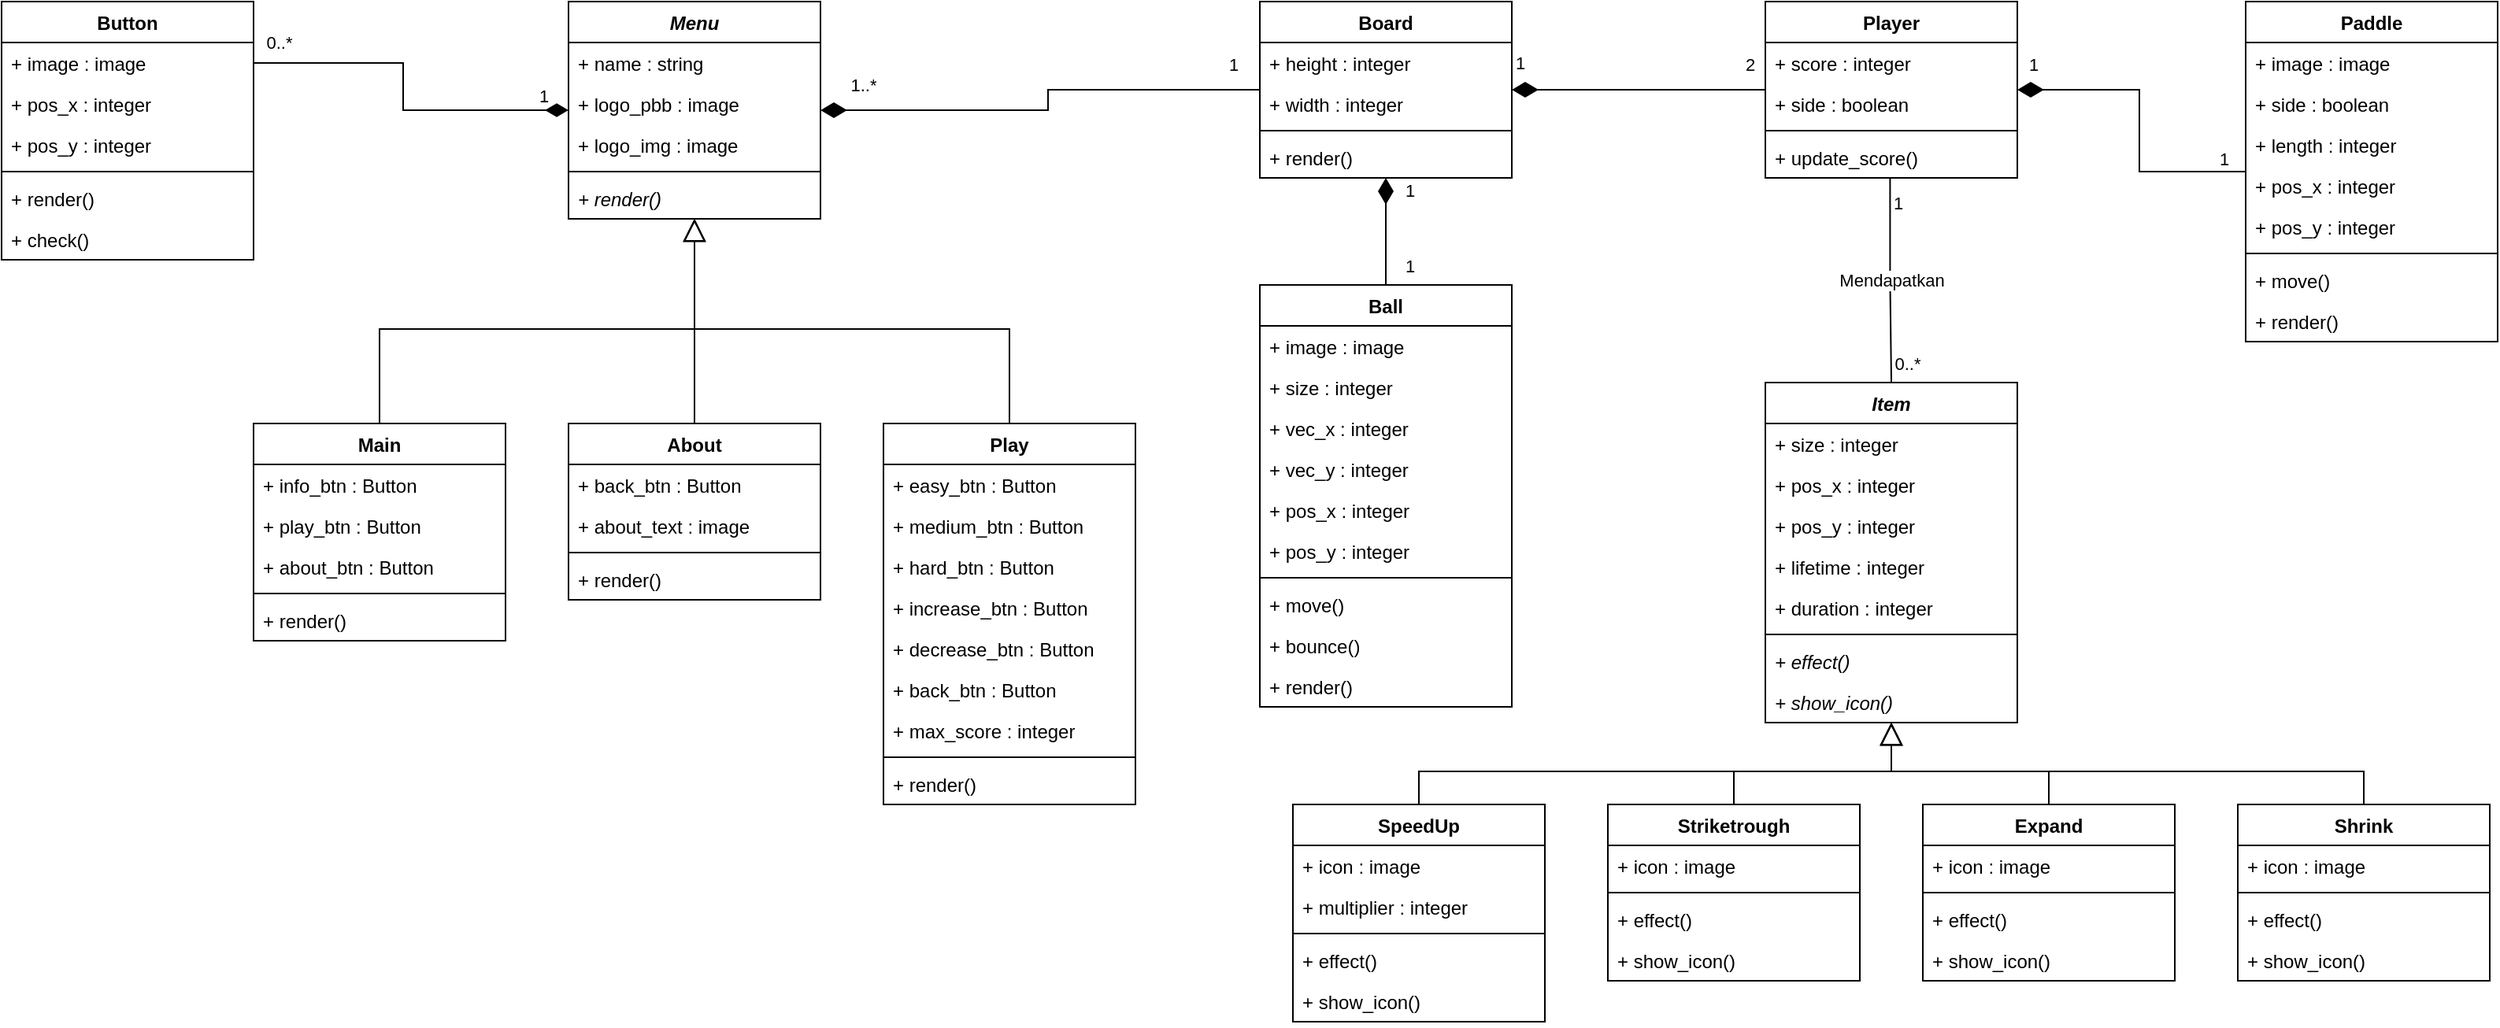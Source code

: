 <mxfile version="17.4.6" type="device"><diagram id="ZpMINNTCplKvtxBsx-kP" name="Page-1"><mxGraphModel dx="2921" dy="664" grid="1" gridSize="10" guides="1" tooltips="1" connect="1" arrows="1" fold="1" page="1" pageScale="1" pageWidth="850" pageHeight="1100" math="0" shadow="0"><root><mxCell id="0"/><mxCell id="1" parent="0"/><mxCell id="38YVcr18NLJrVvOFrdUA-19" value="Board" style="swimlane;fontStyle=1;align=center;verticalAlign=top;childLayout=stackLayout;horizontal=1;startSize=26;horizontalStack=0;resizeParent=1;resizeParentMax=0;resizeLast=0;collapsible=1;marginBottom=0;" parent="1" vertex="1"><mxGeometry x="-201" y="240" width="160" height="112" as="geometry"/></mxCell><mxCell id="38YVcr18NLJrVvOFrdUA-20" value="+ height : integer" style="text;strokeColor=none;fillColor=none;align=left;verticalAlign=top;spacingLeft=4;spacingRight=4;overflow=hidden;rotatable=0;points=[[0,0.5],[1,0.5]];portConstraint=eastwest;" parent="38YVcr18NLJrVvOFrdUA-19" vertex="1"><mxGeometry y="26" width="160" height="26" as="geometry"/></mxCell><mxCell id="38YVcr18NLJrVvOFrdUA-23" value="+ width : integer" style="text;strokeColor=none;fillColor=none;align=left;verticalAlign=top;spacingLeft=4;spacingRight=4;overflow=hidden;rotatable=0;points=[[0,0.5],[1,0.5]];portConstraint=eastwest;" parent="38YVcr18NLJrVvOFrdUA-19" vertex="1"><mxGeometry y="52" width="160" height="26" as="geometry"/></mxCell><mxCell id="38YVcr18NLJrVvOFrdUA-21" value="" style="line;strokeWidth=1;fillColor=none;align=left;verticalAlign=middle;spacingTop=-1;spacingLeft=3;spacingRight=3;rotatable=0;labelPosition=right;points=[];portConstraint=eastwest;" parent="38YVcr18NLJrVvOFrdUA-19" vertex="1"><mxGeometry y="78" width="160" height="8" as="geometry"/></mxCell><mxCell id="38YVcr18NLJrVvOFrdUA-22" value="+ render()" style="text;strokeColor=none;fillColor=none;align=left;verticalAlign=top;spacingLeft=4;spacingRight=4;overflow=hidden;rotatable=0;points=[[0,0.5],[1,0.5]];portConstraint=eastwest;" parent="38YVcr18NLJrVvOFrdUA-19" vertex="1"><mxGeometry y="86" width="160" height="26" as="geometry"/></mxCell><mxCell id="38YVcr18NLJrVvOFrdUA-97" style="edgeStyle=orthogonalEdgeStyle;rounded=0;orthogonalLoop=1;jettySize=auto;html=1;endArrow=diamondThin;endFill=1;endSize=14;strokeWidth=1;" parent="1" source="38YVcr18NLJrVvOFrdUA-3" target="38YVcr18NLJrVvOFrdUA-62" edge="1"><mxGeometry relative="1" as="geometry"/></mxCell><mxCell id="tN6QiZkgW6g-l4v2JHI4-8" value="1" style="edgeLabel;html=1;align=center;verticalAlign=middle;resizable=0;points=[];" parent="38YVcr18NLJrVvOFrdUA-97" vertex="1" connectable="0"><mxGeometry x="0.863" y="-1" relative="1" as="geometry"><mxPoint x="-4" y="-15" as="offset"/></mxGeometry></mxCell><mxCell id="tN6QiZkgW6g-l4v2JHI4-9" value="1" style="edgeLabel;html=1;align=center;verticalAlign=middle;resizable=0;points=[];" parent="38YVcr18NLJrVvOFrdUA-97" vertex="1" connectable="0"><mxGeometry x="-0.881" relative="1" as="geometry"><mxPoint x="-3" y="-8" as="offset"/></mxGeometry></mxCell><mxCell id="38YVcr18NLJrVvOFrdUA-3" value="Paddle" style="swimlane;fontStyle=1;align=center;verticalAlign=top;childLayout=stackLayout;horizontal=1;startSize=26;horizontalStack=0;resizeParent=1;resizeParentMax=0;resizeLast=0;collapsible=1;marginBottom=0;" parent="1" vertex="1"><mxGeometry x="425" y="240" width="160" height="216" as="geometry"><mxRectangle x="40" y="50" width="70" height="26" as="alternateBounds"/></mxGeometry></mxCell><mxCell id="38YVcr18NLJrVvOFrdUA-95" value="+ image : image" style="text;strokeColor=none;fillColor=none;align=left;verticalAlign=top;spacingLeft=4;spacingRight=4;overflow=hidden;rotatable=0;points=[[0,0.5],[1,0.5]];portConstraint=eastwest;" parent="38YVcr18NLJrVvOFrdUA-3" vertex="1"><mxGeometry y="26" width="160" height="26" as="geometry"/></mxCell><mxCell id="38YVcr18NLJrVvOFrdUA-4" value="+ side : boolean" style="text;strokeColor=none;fillColor=none;align=left;verticalAlign=top;spacingLeft=4;spacingRight=4;overflow=hidden;rotatable=0;points=[[0,0.5],[1,0.5]];portConstraint=eastwest;" parent="38YVcr18NLJrVvOFrdUA-3" vertex="1"><mxGeometry y="52" width="160" height="26" as="geometry"/></mxCell><mxCell id="38YVcr18NLJrVvOFrdUA-7" value="+ length : integer" style="text;strokeColor=none;fillColor=none;align=left;verticalAlign=top;spacingLeft=4;spacingRight=4;overflow=hidden;rotatable=0;points=[[0,0.5],[1,0.5]];portConstraint=eastwest;" parent="38YVcr18NLJrVvOFrdUA-3" vertex="1"><mxGeometry y="78" width="160" height="26" as="geometry"/></mxCell><mxCell id="xTgqLFSZ4LgVYiFZNkQZ-1" value="+ pos_x : integer" style="text;strokeColor=none;fillColor=none;align=left;verticalAlign=top;spacingLeft=4;spacingRight=4;overflow=hidden;rotatable=0;points=[[0,0.5],[1,0.5]];portConstraint=eastwest;" vertex="1" parent="38YVcr18NLJrVvOFrdUA-3"><mxGeometry y="104" width="160" height="26" as="geometry"/></mxCell><mxCell id="38YVcr18NLJrVvOFrdUA-8" value="+ pos_y : integer" style="text;strokeColor=none;fillColor=none;align=left;verticalAlign=top;spacingLeft=4;spacingRight=4;overflow=hidden;rotatable=0;points=[[0,0.5],[1,0.5]];portConstraint=eastwest;" parent="38YVcr18NLJrVvOFrdUA-3" vertex="1"><mxGeometry y="130" width="160" height="26" as="geometry"/></mxCell><mxCell id="38YVcr18NLJrVvOFrdUA-5" value="" style="line;strokeWidth=1;fillColor=none;align=left;verticalAlign=middle;spacingTop=-1;spacingLeft=3;spacingRight=3;rotatable=0;labelPosition=right;points=[];portConstraint=eastwest;" parent="38YVcr18NLJrVvOFrdUA-3" vertex="1"><mxGeometry y="156" width="160" height="8" as="geometry"/></mxCell><mxCell id="38YVcr18NLJrVvOFrdUA-6" value="+ move()" style="text;strokeColor=none;fillColor=none;align=left;verticalAlign=top;spacingLeft=4;spacingRight=4;overflow=hidden;rotatable=0;points=[[0,0.5],[1,0.5]];portConstraint=eastwest;" parent="38YVcr18NLJrVvOFrdUA-3" vertex="1"><mxGeometry y="164" width="160" height="26" as="geometry"/></mxCell><mxCell id="38YVcr18NLJrVvOFrdUA-9" value="+ render()" style="text;strokeColor=none;fillColor=none;align=left;verticalAlign=top;spacingLeft=4;spacingRight=4;overflow=hidden;rotatable=0;points=[[0,0.5],[1,0.5]];portConstraint=eastwest;" parent="38YVcr18NLJrVvOFrdUA-3" vertex="1"><mxGeometry y="190" width="160" height="26" as="geometry"/></mxCell><mxCell id="38YVcr18NLJrVvOFrdUA-10" value="Ball" style="swimlane;fontStyle=1;align=center;verticalAlign=top;childLayout=stackLayout;horizontal=1;startSize=26;horizontalStack=0;resizeParent=1;resizeParentMax=0;resizeLast=0;collapsible=1;marginBottom=0;" parent="1" vertex="1"><mxGeometry x="-201" y="420" width="160" height="268" as="geometry"><mxRectangle x="920" y="80" width="50" height="26" as="alternateBounds"/></mxGeometry></mxCell><mxCell id="38YVcr18NLJrVvOFrdUA-94" value="+ image : image" style="text;strokeColor=none;fillColor=none;align=left;verticalAlign=top;spacingLeft=4;spacingRight=4;overflow=hidden;rotatable=0;points=[[0,0.5],[1,0.5]];portConstraint=eastwest;" parent="38YVcr18NLJrVvOFrdUA-10" vertex="1"><mxGeometry y="26" width="160" height="26" as="geometry"/></mxCell><mxCell id="38YVcr18NLJrVvOFrdUA-11" value="+ size : integer" style="text;strokeColor=none;fillColor=none;align=left;verticalAlign=top;spacingLeft=4;spacingRight=4;overflow=hidden;rotatable=0;points=[[0,0.5],[1,0.5]];portConstraint=eastwest;" parent="38YVcr18NLJrVvOFrdUA-10" vertex="1"><mxGeometry y="52" width="160" height="26" as="geometry"/></mxCell><mxCell id="38YVcr18NLJrVvOFrdUA-14" value="+ vec_x : integer" style="text;strokeColor=none;fillColor=none;align=left;verticalAlign=top;spacingLeft=4;spacingRight=4;overflow=hidden;rotatable=0;points=[[0,0.5],[1,0.5]];portConstraint=eastwest;" parent="38YVcr18NLJrVvOFrdUA-10" vertex="1"><mxGeometry y="78" width="160" height="26" as="geometry"/></mxCell><mxCell id="38YVcr18NLJrVvOFrdUA-15" value="+ vec_y : integer" style="text;strokeColor=none;fillColor=none;align=left;verticalAlign=top;spacingLeft=4;spacingRight=4;overflow=hidden;rotatable=0;points=[[0,0.5],[1,0.5]];portConstraint=eastwest;" parent="38YVcr18NLJrVvOFrdUA-10" vertex="1"><mxGeometry y="104" width="160" height="26" as="geometry"/></mxCell><mxCell id="38YVcr18NLJrVvOFrdUA-16" value="+ pos_x : integer" style="text;strokeColor=none;fillColor=none;align=left;verticalAlign=top;spacingLeft=4;spacingRight=4;overflow=hidden;rotatable=0;points=[[0,0.5],[1,0.5]];portConstraint=eastwest;" parent="38YVcr18NLJrVvOFrdUA-10" vertex="1"><mxGeometry y="130" width="160" height="26" as="geometry"/></mxCell><mxCell id="38YVcr18NLJrVvOFrdUA-17" value="+ pos_y : integer" style="text;strokeColor=none;fillColor=none;align=left;verticalAlign=top;spacingLeft=4;spacingRight=4;overflow=hidden;rotatable=0;points=[[0,0.5],[1,0.5]];portConstraint=eastwest;" parent="38YVcr18NLJrVvOFrdUA-10" vertex="1"><mxGeometry y="156" width="160" height="26" as="geometry"/></mxCell><mxCell id="38YVcr18NLJrVvOFrdUA-12" value="" style="line;strokeWidth=1;fillColor=none;align=left;verticalAlign=middle;spacingTop=-1;spacingLeft=3;spacingRight=3;rotatable=0;labelPosition=right;points=[];portConstraint=eastwest;" parent="38YVcr18NLJrVvOFrdUA-10" vertex="1"><mxGeometry y="182" width="160" height="8" as="geometry"/></mxCell><mxCell id="38YVcr18NLJrVvOFrdUA-13" value="+ move()" style="text;strokeColor=none;fillColor=none;align=left;verticalAlign=top;spacingLeft=4;spacingRight=4;overflow=hidden;rotatable=0;points=[[0,0.5],[1,0.5]];portConstraint=eastwest;" parent="38YVcr18NLJrVvOFrdUA-10" vertex="1"><mxGeometry y="190" width="160" height="26" as="geometry"/></mxCell><mxCell id="xTgqLFSZ4LgVYiFZNkQZ-2" value="+ bounce()" style="text;strokeColor=none;fillColor=none;align=left;verticalAlign=top;spacingLeft=4;spacingRight=4;overflow=hidden;rotatable=0;points=[[0,0.5],[1,0.5]];portConstraint=eastwest;" vertex="1" parent="38YVcr18NLJrVvOFrdUA-10"><mxGeometry y="216" width="160" height="26" as="geometry"/></mxCell><mxCell id="38YVcr18NLJrVvOFrdUA-18" value="+ render()" style="text;strokeColor=none;fillColor=none;align=left;verticalAlign=top;spacingLeft=4;spacingRight=4;overflow=hidden;rotatable=0;points=[[0,0.5],[1,0.5]];portConstraint=eastwest;" parent="38YVcr18NLJrVvOFrdUA-10" vertex="1"><mxGeometry y="242" width="160" height="26" as="geometry"/></mxCell><mxCell id="38YVcr18NLJrVvOFrdUA-96" style="edgeStyle=orthogonalEdgeStyle;rounded=0;orthogonalLoop=1;jettySize=auto;html=1;endArrow=diamondThin;endFill=1;endSize=14;strokeWidth=1;" parent="1" source="38YVcr18NLJrVvOFrdUA-10" target="38YVcr18NLJrVvOFrdUA-19" edge="1"><mxGeometry relative="1" as="geometry"/></mxCell><mxCell id="tN6QiZkgW6g-l4v2JHI4-4" value="1" style="edgeLabel;html=1;align=center;verticalAlign=middle;resizable=0;points=[];" parent="38YVcr18NLJrVvOFrdUA-96" vertex="1" connectable="0"><mxGeometry x="0.929" relative="1" as="geometry"><mxPoint x="15" y="5" as="offset"/></mxGeometry></mxCell><mxCell id="tN6QiZkgW6g-l4v2JHI4-5" value="1" style="edgeLabel;html=1;align=center;verticalAlign=middle;resizable=0;points=[];" parent="38YVcr18NLJrVvOFrdUA-96" vertex="1" connectable="0"><mxGeometry x="-0.965" relative="1" as="geometry"><mxPoint x="15" y="-11" as="offset"/></mxGeometry></mxCell><mxCell id="38YVcr18NLJrVvOFrdUA-60" style="edgeStyle=orthogonalEdgeStyle;rounded=0;orthogonalLoop=1;jettySize=auto;html=1;exitX=0.5;exitY=0;exitDx=0;exitDy=0;entryX=0.5;entryY=1;entryDx=0;entryDy=0;endArrow=block;endFill=0;endSize=12;" parent="1" source="38YVcr18NLJrVvOFrdUA-44" target="38YVcr18NLJrVvOFrdUA-24" edge="1"><mxGeometry relative="1" as="geometry"/></mxCell><mxCell id="38YVcr18NLJrVvOFrdUA-24" value="Item" style="swimlane;fontStyle=3;align=center;verticalAlign=top;childLayout=stackLayout;horizontal=1;startSize=26;horizontalStack=0;resizeParent=1;resizeParentMax=0;resizeLast=0;collapsible=1;marginBottom=0;" parent="1" vertex="1"><mxGeometry x="120" y="482" width="160" height="216" as="geometry"><mxRectangle x="400" y="480" width="60" height="26" as="alternateBounds"/></mxGeometry></mxCell><mxCell id="38YVcr18NLJrVvOFrdUA-30" value="+ size : integer" style="text;strokeColor=none;fillColor=none;align=left;verticalAlign=top;spacingLeft=4;spacingRight=4;overflow=hidden;rotatable=0;points=[[0,0.5],[1,0.5]];portConstraint=eastwest;" parent="38YVcr18NLJrVvOFrdUA-24" vertex="1"><mxGeometry y="26" width="160" height="26" as="geometry"/></mxCell><mxCell id="38YVcr18NLJrVvOFrdUA-25" value="+ pos_x : integer" style="text;strokeColor=none;fillColor=none;align=left;verticalAlign=top;spacingLeft=4;spacingRight=4;overflow=hidden;rotatable=0;points=[[0,0.5],[1,0.5]];portConstraint=eastwest;" parent="38YVcr18NLJrVvOFrdUA-24" vertex="1"><mxGeometry y="52" width="160" height="26" as="geometry"/></mxCell><mxCell id="38YVcr18NLJrVvOFrdUA-28" value="+ pos_y : integer" style="text;strokeColor=none;fillColor=none;align=left;verticalAlign=top;spacingLeft=4;spacingRight=4;overflow=hidden;rotatable=0;points=[[0,0.5],[1,0.5]];portConstraint=eastwest;" parent="38YVcr18NLJrVvOFrdUA-24" vertex="1"><mxGeometry y="78" width="160" height="26" as="geometry"/></mxCell><mxCell id="38YVcr18NLJrVvOFrdUA-31" value="+ lifetime : integer" style="text;strokeColor=none;fillColor=none;align=left;verticalAlign=top;spacingLeft=4;spacingRight=4;overflow=hidden;rotatable=0;points=[[0,0.5],[1,0.5]];portConstraint=eastwest;" parent="38YVcr18NLJrVvOFrdUA-24" vertex="1"><mxGeometry y="104" width="160" height="26" as="geometry"/></mxCell><mxCell id="38YVcr18NLJrVvOFrdUA-36" value="+ duration : integer" style="text;strokeColor=none;fillColor=none;align=left;verticalAlign=top;spacingLeft=4;spacingRight=4;overflow=hidden;rotatable=0;points=[[0,0.5],[1,0.5]];portConstraint=eastwest;" parent="38YVcr18NLJrVvOFrdUA-24" vertex="1"><mxGeometry y="130" width="160" height="26" as="geometry"/></mxCell><mxCell id="38YVcr18NLJrVvOFrdUA-26" value="" style="line;strokeWidth=1;fillColor=none;align=left;verticalAlign=middle;spacingTop=-1;spacingLeft=3;spacingRight=3;rotatable=0;labelPosition=right;points=[];portConstraint=eastwest;" parent="38YVcr18NLJrVvOFrdUA-24" vertex="1"><mxGeometry y="156" width="160" height="8" as="geometry"/></mxCell><mxCell id="38YVcr18NLJrVvOFrdUA-27" value="+ effect()" style="text;strokeColor=none;fillColor=none;align=left;verticalAlign=top;spacingLeft=4;spacingRight=4;overflow=hidden;rotatable=0;points=[[0,0.5],[1,0.5]];portConstraint=eastwest;fontStyle=2" parent="38YVcr18NLJrVvOFrdUA-24" vertex="1"><mxGeometry y="164" width="160" height="26" as="geometry"/></mxCell><mxCell id="38YVcr18NLJrVvOFrdUA-92" value="+ show_icon()" style="text;strokeColor=none;fillColor=none;align=left;verticalAlign=top;spacingLeft=4;spacingRight=4;overflow=hidden;rotatable=0;points=[[0,0.5],[1,0.5]];portConstraint=eastwest;fontStyle=2" parent="38YVcr18NLJrVvOFrdUA-24" vertex="1"><mxGeometry y="190" width="160" height="26" as="geometry"/></mxCell><mxCell id="38YVcr18NLJrVvOFrdUA-53" style="edgeStyle=orthogonalEdgeStyle;rounded=0;orthogonalLoop=1;jettySize=auto;html=1;exitX=0.5;exitY=0;exitDx=0;exitDy=0;entryX=0.5;entryY=1;entryDx=0;entryDy=0;endArrow=block;endFill=0;endSize=12;" parent="1" source="38YVcr18NLJrVvOFrdUA-32" target="38YVcr18NLJrVvOFrdUA-24" edge="1"><mxGeometry relative="1" as="geometry"/></mxCell><mxCell id="38YVcr18NLJrVvOFrdUA-32" value="SpeedUp" style="swimlane;fontStyle=1;align=center;verticalAlign=top;childLayout=stackLayout;horizontal=1;startSize=26;horizontalStack=0;resizeParent=1;resizeParentMax=0;resizeLast=0;collapsible=1;marginBottom=0;" parent="1" vertex="1"><mxGeometry x="-180" y="750" width="160" height="138" as="geometry"><mxRectangle x="80" y="560" width="80" height="26" as="alternateBounds"/></mxGeometry></mxCell><mxCell id="38YVcr18NLJrVvOFrdUA-37" value="+ icon : image" style="text;strokeColor=none;fillColor=none;align=left;verticalAlign=top;spacingLeft=4;spacingRight=4;overflow=hidden;rotatable=0;points=[[0,0.5],[1,0.5]];portConstraint=eastwest;" parent="38YVcr18NLJrVvOFrdUA-32" vertex="1"><mxGeometry y="26" width="160" height="26" as="geometry"/></mxCell><mxCell id="38YVcr18NLJrVvOFrdUA-33" value="+ multiplier : integer" style="text;strokeColor=none;fillColor=none;align=left;verticalAlign=top;spacingLeft=4;spacingRight=4;overflow=hidden;rotatable=0;points=[[0,0.5],[1,0.5]];portConstraint=eastwest;" parent="38YVcr18NLJrVvOFrdUA-32" vertex="1"><mxGeometry y="52" width="160" height="26" as="geometry"/></mxCell><mxCell id="38YVcr18NLJrVvOFrdUA-34" value="" style="line;strokeWidth=1;fillColor=none;align=left;verticalAlign=middle;spacingTop=-1;spacingLeft=3;spacingRight=3;rotatable=0;labelPosition=right;points=[];portConstraint=eastwest;" parent="38YVcr18NLJrVvOFrdUA-32" vertex="1"><mxGeometry y="78" width="160" height="8" as="geometry"/></mxCell><mxCell id="38YVcr18NLJrVvOFrdUA-35" value="+ effect()" style="text;strokeColor=none;fillColor=none;align=left;verticalAlign=top;spacingLeft=4;spacingRight=4;overflow=hidden;rotatable=0;points=[[0,0.5],[1,0.5]];portConstraint=eastwest;" parent="38YVcr18NLJrVvOFrdUA-32" vertex="1"><mxGeometry y="86" width="160" height="26" as="geometry"/></mxCell><mxCell id="38YVcr18NLJrVvOFrdUA-38" value="+ show_icon()" style="text;strokeColor=none;fillColor=none;align=left;verticalAlign=top;spacingLeft=4;spacingRight=4;overflow=hidden;rotatable=0;points=[[0,0.5],[1,0.5]];portConstraint=eastwest;" parent="38YVcr18NLJrVvOFrdUA-32" vertex="1"><mxGeometry y="112" width="160" height="26" as="geometry"/></mxCell><mxCell id="38YVcr18NLJrVvOFrdUA-56" style="edgeStyle=orthogonalEdgeStyle;rounded=0;orthogonalLoop=1;jettySize=auto;html=1;exitX=0.5;exitY=0;exitDx=0;exitDy=0;endArrow=block;endFill=0;entryX=0.5;entryY=1;entryDx=0;entryDy=0;endSize=12;" parent="1" source="38YVcr18NLJrVvOFrdUA-39" target="38YVcr18NLJrVvOFrdUA-24" edge="1"><mxGeometry relative="1" as="geometry"><mxPoint x="180" y="660" as="targetPoint"/></mxGeometry></mxCell><mxCell id="38YVcr18NLJrVvOFrdUA-39" value="Striketrough" style="swimlane;fontStyle=1;align=center;verticalAlign=top;childLayout=stackLayout;horizontal=1;startSize=26;horizontalStack=0;resizeParent=1;resizeParentMax=0;resizeLast=0;collapsible=1;marginBottom=0;" parent="1" vertex="1"><mxGeometry x="20" y="750" width="160" height="112" as="geometry"><mxRectangle x="280" y="560" width="100" height="26" as="alternateBounds"/></mxGeometry></mxCell><mxCell id="38YVcr18NLJrVvOFrdUA-40" value="+ icon : image" style="text;strokeColor=none;fillColor=none;align=left;verticalAlign=top;spacingLeft=4;spacingRight=4;overflow=hidden;rotatable=0;points=[[0,0.5],[1,0.5]];portConstraint=eastwest;" parent="38YVcr18NLJrVvOFrdUA-39" vertex="1"><mxGeometry y="26" width="160" height="26" as="geometry"/></mxCell><mxCell id="38YVcr18NLJrVvOFrdUA-41" value="" style="line;strokeWidth=1;fillColor=none;align=left;verticalAlign=middle;spacingTop=-1;spacingLeft=3;spacingRight=3;rotatable=0;labelPosition=right;points=[];portConstraint=eastwest;" parent="38YVcr18NLJrVvOFrdUA-39" vertex="1"><mxGeometry y="52" width="160" height="8" as="geometry"/></mxCell><mxCell id="38YVcr18NLJrVvOFrdUA-42" value="+ effect()" style="text;strokeColor=none;fillColor=none;align=left;verticalAlign=top;spacingLeft=4;spacingRight=4;overflow=hidden;rotatable=0;points=[[0,0.5],[1,0.5]];portConstraint=eastwest;" parent="38YVcr18NLJrVvOFrdUA-39" vertex="1"><mxGeometry y="60" width="160" height="26" as="geometry"/></mxCell><mxCell id="38YVcr18NLJrVvOFrdUA-91" value="+ show_icon()" style="text;strokeColor=none;fillColor=none;align=left;verticalAlign=top;spacingLeft=4;spacingRight=4;overflow=hidden;rotatable=0;points=[[0,0.5],[1,0.5]];portConstraint=eastwest;" parent="38YVcr18NLJrVvOFrdUA-39" vertex="1"><mxGeometry y="86" width="160" height="26" as="geometry"/></mxCell><mxCell id="38YVcr18NLJrVvOFrdUA-44" value="Expand" style="swimlane;fontStyle=1;align=center;verticalAlign=top;childLayout=stackLayout;horizontal=1;startSize=26;horizontalStack=0;resizeParent=1;resizeParentMax=0;resizeLast=0;collapsible=1;marginBottom=0;" parent="1" vertex="1"><mxGeometry x="220" y="750" width="160" height="112" as="geometry"><mxRectangle x="480" y="560" width="70" height="26" as="alternateBounds"/></mxGeometry></mxCell><mxCell id="38YVcr18NLJrVvOFrdUA-45" value="+ icon : image" style="text;strokeColor=none;fillColor=none;align=left;verticalAlign=top;spacingLeft=4;spacingRight=4;overflow=hidden;rotatable=0;points=[[0,0.5],[1,0.5]];portConstraint=eastwest;" parent="38YVcr18NLJrVvOFrdUA-44" vertex="1"><mxGeometry y="26" width="160" height="26" as="geometry"/></mxCell><mxCell id="38YVcr18NLJrVvOFrdUA-46" value="" style="line;strokeWidth=1;fillColor=none;align=left;verticalAlign=middle;spacingTop=-1;spacingLeft=3;spacingRight=3;rotatable=0;labelPosition=right;points=[];portConstraint=eastwest;" parent="38YVcr18NLJrVvOFrdUA-44" vertex="1"><mxGeometry y="52" width="160" height="8" as="geometry"/></mxCell><mxCell id="38YVcr18NLJrVvOFrdUA-47" value="+ effect()" style="text;strokeColor=none;fillColor=none;align=left;verticalAlign=top;spacingLeft=4;spacingRight=4;overflow=hidden;rotatable=0;points=[[0,0.5],[1,0.5]];portConstraint=eastwest;" parent="38YVcr18NLJrVvOFrdUA-44" vertex="1"><mxGeometry y="60" width="160" height="26" as="geometry"/></mxCell><mxCell id="38YVcr18NLJrVvOFrdUA-105" value="+ show_icon()" style="text;strokeColor=none;fillColor=none;align=left;verticalAlign=top;spacingLeft=4;spacingRight=4;overflow=hidden;rotatable=0;points=[[0,0.5],[1,0.5]];portConstraint=eastwest;" parent="38YVcr18NLJrVvOFrdUA-44" vertex="1"><mxGeometry y="86" width="160" height="26" as="geometry"/></mxCell><mxCell id="38YVcr18NLJrVvOFrdUA-85" style="edgeStyle=orthogonalEdgeStyle;rounded=0;orthogonalLoop=1;jettySize=auto;html=1;exitX=0.5;exitY=0;exitDx=0;exitDy=0;endArrow=block;endFill=0;strokeWidth=1;endSize=12;" parent="1" source="38YVcr18NLJrVvOFrdUA-48" target="38YVcr18NLJrVvOFrdUA-24" edge="1"><mxGeometry relative="1" as="geometry"/></mxCell><mxCell id="38YVcr18NLJrVvOFrdUA-48" value="Shrink" style="swimlane;fontStyle=1;align=center;verticalAlign=top;childLayout=stackLayout;horizontal=1;startSize=26;horizontalStack=0;resizeParent=1;resizeParentMax=0;resizeLast=0;collapsible=1;marginBottom=0;" parent="1" vertex="1"><mxGeometry x="420" y="750" width="160" height="112" as="geometry"><mxRectangle x="680" y="560" width="70" height="26" as="alternateBounds"/></mxGeometry></mxCell><mxCell id="38YVcr18NLJrVvOFrdUA-49" value="+ icon : image" style="text;strokeColor=none;fillColor=none;align=left;verticalAlign=top;spacingLeft=4;spacingRight=4;overflow=hidden;rotatable=0;points=[[0,0.5],[1,0.5]];portConstraint=eastwest;" parent="38YVcr18NLJrVvOFrdUA-48" vertex="1"><mxGeometry y="26" width="160" height="26" as="geometry"/></mxCell><mxCell id="38YVcr18NLJrVvOFrdUA-50" value="" style="line;strokeWidth=1;fillColor=none;align=left;verticalAlign=middle;spacingTop=-1;spacingLeft=3;spacingRight=3;rotatable=0;labelPosition=right;points=[];portConstraint=eastwest;" parent="38YVcr18NLJrVvOFrdUA-48" vertex="1"><mxGeometry y="52" width="160" height="8" as="geometry"/></mxCell><mxCell id="38YVcr18NLJrVvOFrdUA-51" value="+ effect()" style="text;strokeColor=none;fillColor=none;align=left;verticalAlign=top;spacingLeft=4;spacingRight=4;overflow=hidden;rotatable=0;points=[[0,0.5],[1,0.5]];portConstraint=eastwest;" parent="38YVcr18NLJrVvOFrdUA-48" vertex="1"><mxGeometry y="60" width="160" height="26" as="geometry"/></mxCell><mxCell id="38YVcr18NLJrVvOFrdUA-93" value="+ show_icon()" style="text;strokeColor=none;fillColor=none;align=left;verticalAlign=top;spacingLeft=4;spacingRight=4;overflow=hidden;rotatable=0;points=[[0,0.5],[1,0.5]];portConstraint=eastwest;" parent="38YVcr18NLJrVvOFrdUA-48" vertex="1"><mxGeometry y="86" width="160" height="26" as="geometry"/></mxCell><mxCell id="38YVcr18NLJrVvOFrdUA-83" style="edgeStyle=orthogonalEdgeStyle;rounded=0;orthogonalLoop=1;jettySize=auto;html=1;endArrow=diamondThin;endFill=1;strokeWidth=1;endSize=14;" parent="1" source="38YVcr18NLJrVvOFrdUA-62" target="38YVcr18NLJrVvOFrdUA-19" edge="1"><mxGeometry relative="1" as="geometry"/></mxCell><mxCell id="tN6QiZkgW6g-l4v2JHI4-6" value="1" style="edgeLabel;html=1;align=center;verticalAlign=middle;resizable=0;points=[];" parent="38YVcr18NLJrVvOFrdUA-83" vertex="1" connectable="0"><mxGeometry x="0.925" relative="1" as="geometry"><mxPoint x="-1" y="-17" as="offset"/></mxGeometry></mxCell><mxCell id="tN6QiZkgW6g-l4v2JHI4-7" value="2" style="edgeLabel;html=1;align=center;verticalAlign=middle;resizable=0;points=[];" parent="38YVcr18NLJrVvOFrdUA-83" vertex="1" connectable="0"><mxGeometry x="-0.948" relative="1" as="geometry"><mxPoint x="-6" y="-16" as="offset"/></mxGeometry></mxCell><mxCell id="38YVcr18NLJrVvOFrdUA-62" value="Player" style="swimlane;fontStyle=1;align=center;verticalAlign=top;childLayout=stackLayout;horizontal=1;startSize=26;horizontalStack=0;resizeParent=1;resizeParentMax=0;resizeLast=0;collapsible=1;marginBottom=0;" parent="1" vertex="1"><mxGeometry x="120" y="240" width="160" height="112" as="geometry"/></mxCell><mxCell id="38YVcr18NLJrVvOFrdUA-63" value="+ score : integer" style="text;strokeColor=none;fillColor=none;align=left;verticalAlign=top;spacingLeft=4;spacingRight=4;overflow=hidden;rotatable=0;points=[[0,0.5],[1,0.5]];portConstraint=eastwest;" parent="38YVcr18NLJrVvOFrdUA-62" vertex="1"><mxGeometry y="26" width="160" height="26" as="geometry"/></mxCell><mxCell id="38YVcr18NLJrVvOFrdUA-82" value="+ side : boolean" style="text;strokeColor=none;fillColor=none;align=left;verticalAlign=top;spacingLeft=4;spacingRight=4;overflow=hidden;rotatable=0;points=[[0,0.5],[1,0.5]];portConstraint=eastwest;" parent="38YVcr18NLJrVvOFrdUA-62" vertex="1"><mxGeometry y="52" width="160" height="26" as="geometry"/></mxCell><mxCell id="38YVcr18NLJrVvOFrdUA-64" value="" style="line;strokeWidth=1;fillColor=none;align=left;verticalAlign=middle;spacingTop=-1;spacingLeft=3;spacingRight=3;rotatable=0;labelPosition=right;points=[];portConstraint=eastwest;" parent="38YVcr18NLJrVvOFrdUA-62" vertex="1"><mxGeometry y="78" width="160" height="8" as="geometry"/></mxCell><mxCell id="38YVcr18NLJrVvOFrdUA-65" value="+ update_score()" style="text;strokeColor=none;fillColor=none;align=left;verticalAlign=top;spacingLeft=4;spacingRight=4;overflow=hidden;rotatable=0;points=[[0,0.5],[1,0.5]];portConstraint=eastwest;" parent="38YVcr18NLJrVvOFrdUA-62" vertex="1"><mxGeometry y="86" width="160" height="26" as="geometry"/></mxCell><mxCell id="38YVcr18NLJrVvOFrdUA-86" value="Mendapatkan" style="edgeStyle=orthogonalEdgeStyle;rounded=0;orthogonalLoop=1;jettySize=auto;html=1;endArrow=none;endFill=0;endSize=12;strokeWidth=1;exitX=0.495;exitY=1.021;exitDx=0;exitDy=0;exitPerimeter=0;entryX=0.5;entryY=0;entryDx=0;entryDy=0;" parent="1" source="38YVcr18NLJrVvOFrdUA-65" target="38YVcr18NLJrVvOFrdUA-24" edge="1"><mxGeometry relative="1" as="geometry"><mxPoint x="330" y="410" as="sourcePoint"/></mxGeometry></mxCell><mxCell id="tN6QiZkgW6g-l4v2JHI4-10" value="1" style="edgeLabel;html=1;align=center;verticalAlign=middle;resizable=0;points=[];" parent="38YVcr18NLJrVvOFrdUA-86" vertex="1" connectable="0"><mxGeometry x="-0.969" relative="1" as="geometry"><mxPoint x="5" y="13" as="offset"/></mxGeometry></mxCell><mxCell id="tN6QiZkgW6g-l4v2JHI4-11" value="0..*" style="edgeLabel;html=1;align=center;verticalAlign=middle;resizable=0;points=[];" parent="38YVcr18NLJrVvOFrdUA-86" vertex="1" connectable="0"><mxGeometry x="0.974" relative="1" as="geometry"><mxPoint x="10" y="-10" as="offset"/></mxGeometry></mxCell><mxCell id="38YVcr18NLJrVvOFrdUA-104" style="edgeStyle=orthogonalEdgeStyle;rounded=0;orthogonalLoop=1;jettySize=auto;html=1;endArrow=diamondThin;endFill=1;endSize=14;strokeWidth=1;" parent="1" source="38YVcr18NLJrVvOFrdUA-19" target="38YVcr18NLJrVvOFrdUA-99" edge="1"><mxGeometry relative="1" as="geometry"/></mxCell><mxCell id="tN6QiZkgW6g-l4v2JHI4-2" value="1..*" style="edgeLabel;html=1;align=center;verticalAlign=middle;resizable=0;points=[];" parent="38YVcr18NLJrVvOFrdUA-104" vertex="1" connectable="0"><mxGeometry x="0.844" y="-1" relative="1" as="geometry"><mxPoint x="4" y="-15" as="offset"/></mxGeometry></mxCell><mxCell id="tN6QiZkgW6g-l4v2JHI4-3" value="1" style="edgeLabel;html=1;align=center;verticalAlign=middle;resizable=0;points=[];" parent="38YVcr18NLJrVvOFrdUA-104" vertex="1" connectable="0"><mxGeometry x="-0.906" relative="1" as="geometry"><mxPoint x="-4" y="-16" as="offset"/></mxGeometry></mxCell><mxCell id="38YVcr18NLJrVvOFrdUA-99" value="Menu" style="swimlane;fontStyle=3;align=center;verticalAlign=top;childLayout=stackLayout;horizontal=1;startSize=26;horizontalStack=0;resizeParent=1;resizeParentMax=0;resizeLast=0;collapsible=1;marginBottom=0;" parent="1" vertex="1"><mxGeometry x="-640" y="240" width="160" height="138" as="geometry"/></mxCell><mxCell id="38YVcr18NLJrVvOFrdUA-100" value="+ name : string" style="text;strokeColor=none;fillColor=none;align=left;verticalAlign=top;spacingLeft=4;spacingRight=4;overflow=hidden;rotatable=0;points=[[0,0.5],[1,0.5]];portConstraint=eastwest;" parent="38YVcr18NLJrVvOFrdUA-99" vertex="1"><mxGeometry y="26" width="160" height="26" as="geometry"/></mxCell><mxCell id="38YVcr18NLJrVvOFrdUA-103" value="+ logo_pbb : image" style="text;strokeColor=none;fillColor=none;align=left;verticalAlign=top;spacingLeft=4;spacingRight=4;overflow=hidden;rotatable=0;points=[[0,0.5],[1,0.5]];portConstraint=eastwest;" parent="38YVcr18NLJrVvOFrdUA-99" vertex="1"><mxGeometry y="52" width="160" height="26" as="geometry"/></mxCell><mxCell id="xTgqLFSZ4LgVYiFZNkQZ-11" value="+ logo_img : image" style="text;strokeColor=none;fillColor=none;align=left;verticalAlign=top;spacingLeft=4;spacingRight=4;overflow=hidden;rotatable=0;points=[[0,0.5],[1,0.5]];portConstraint=eastwest;" vertex="1" parent="38YVcr18NLJrVvOFrdUA-99"><mxGeometry y="78" width="160" height="26" as="geometry"/></mxCell><mxCell id="38YVcr18NLJrVvOFrdUA-101" value="" style="line;strokeWidth=1;fillColor=none;align=left;verticalAlign=middle;spacingTop=-1;spacingLeft=3;spacingRight=3;rotatable=0;labelPosition=right;points=[];portConstraint=eastwest;" parent="38YVcr18NLJrVvOFrdUA-99" vertex="1"><mxGeometry y="104" width="160" height="8" as="geometry"/></mxCell><mxCell id="38YVcr18NLJrVvOFrdUA-102" value="+ render()" style="text;strokeColor=none;fillColor=none;align=left;verticalAlign=top;spacingLeft=4;spacingRight=4;overflow=hidden;rotatable=0;points=[[0,0.5],[1,0.5]];portConstraint=eastwest;fontStyle=2" parent="38YVcr18NLJrVvOFrdUA-99" vertex="1"><mxGeometry y="112" width="160" height="26" as="geometry"/></mxCell><mxCell id="xTgqLFSZ4LgVYiFZNkQZ-3" value="Button" style="swimlane;fontStyle=1;align=center;verticalAlign=top;childLayout=stackLayout;horizontal=1;startSize=26;horizontalStack=0;resizeParent=1;resizeParentMax=0;resizeLast=0;collapsible=1;marginBottom=0;" vertex="1" parent="1"><mxGeometry x="-1000" y="240" width="160" height="164" as="geometry"/></mxCell><mxCell id="xTgqLFSZ4LgVYiFZNkQZ-4" value="+ image : image" style="text;strokeColor=none;fillColor=none;align=left;verticalAlign=top;spacingLeft=4;spacingRight=4;overflow=hidden;rotatable=0;points=[[0,0.5],[1,0.5]];portConstraint=eastwest;" vertex="1" parent="xTgqLFSZ4LgVYiFZNkQZ-3"><mxGeometry y="26" width="160" height="26" as="geometry"/></mxCell><mxCell id="xTgqLFSZ4LgVYiFZNkQZ-8" value="+ pos_x : integer" style="text;strokeColor=none;fillColor=none;align=left;verticalAlign=top;spacingLeft=4;spacingRight=4;overflow=hidden;rotatable=0;points=[[0,0.5],[1,0.5]];portConstraint=eastwest;" vertex="1" parent="xTgqLFSZ4LgVYiFZNkQZ-3"><mxGeometry y="52" width="160" height="26" as="geometry"/></mxCell><mxCell id="xTgqLFSZ4LgVYiFZNkQZ-9" value="+ pos_y : integer" style="text;strokeColor=none;fillColor=none;align=left;verticalAlign=top;spacingLeft=4;spacingRight=4;overflow=hidden;rotatable=0;points=[[0,0.5],[1,0.5]];portConstraint=eastwest;" vertex="1" parent="xTgqLFSZ4LgVYiFZNkQZ-3"><mxGeometry y="78" width="160" height="26" as="geometry"/></mxCell><mxCell id="xTgqLFSZ4LgVYiFZNkQZ-5" value="" style="line;strokeWidth=1;fillColor=none;align=left;verticalAlign=middle;spacingTop=-1;spacingLeft=3;spacingRight=3;rotatable=0;labelPosition=right;points=[];portConstraint=eastwest;" vertex="1" parent="xTgqLFSZ4LgVYiFZNkQZ-3"><mxGeometry y="104" width="160" height="8" as="geometry"/></mxCell><mxCell id="xTgqLFSZ4LgVYiFZNkQZ-6" value="+ render()" style="text;strokeColor=none;fillColor=none;align=left;verticalAlign=top;spacingLeft=4;spacingRight=4;overflow=hidden;rotatable=0;points=[[0,0.5],[1,0.5]];portConstraint=eastwest;" vertex="1" parent="xTgqLFSZ4LgVYiFZNkQZ-3"><mxGeometry y="112" width="160" height="26" as="geometry"/></mxCell><mxCell id="xTgqLFSZ4LgVYiFZNkQZ-10" value="+ check()" style="text;strokeColor=none;fillColor=none;align=left;verticalAlign=top;spacingLeft=4;spacingRight=4;overflow=hidden;rotatable=0;points=[[0,0.5],[1,0.5]];portConstraint=eastwest;" vertex="1" parent="xTgqLFSZ4LgVYiFZNkQZ-3"><mxGeometry y="138" width="160" height="26" as="geometry"/></mxCell><mxCell id="xTgqLFSZ4LgVYiFZNkQZ-7" style="edgeStyle=orthogonalEdgeStyle;rounded=0;orthogonalLoop=1;jettySize=auto;html=1;endArrow=diamondThin;endFill=1;exitX=1;exitY=0.5;exitDx=0;exitDy=0;endSize=12;" edge="1" parent="1" source="xTgqLFSZ4LgVYiFZNkQZ-4" target="38YVcr18NLJrVvOFrdUA-99"><mxGeometry relative="1" as="geometry"/></mxCell><mxCell id="xTgqLFSZ4LgVYiFZNkQZ-41" value="0..*" style="edgeLabel;html=1;align=center;verticalAlign=middle;resizable=0;points=[];" vertex="1" connectable="0" parent="xTgqLFSZ4LgVYiFZNkQZ-7"><mxGeometry x="-0.859" y="-1" relative="1" as="geometry"><mxPoint y="-14" as="offset"/></mxGeometry></mxCell><mxCell id="xTgqLFSZ4LgVYiFZNkQZ-42" value="1" style="edgeLabel;html=1;align=center;verticalAlign=middle;resizable=0;points=[];" vertex="1" connectable="0" parent="xTgqLFSZ4LgVYiFZNkQZ-7"><mxGeometry x="0.859" y="1" relative="1" as="geometry"><mxPoint y="-8" as="offset"/></mxGeometry></mxCell><mxCell id="xTgqLFSZ4LgVYiFZNkQZ-18" style="edgeStyle=orthogonalEdgeStyle;rounded=0;orthogonalLoop=1;jettySize=auto;html=1;endArrow=block;endFill=0;endSize=12;exitX=0.5;exitY=0;exitDx=0;exitDy=0;" edge="1" parent="1" source="xTgqLFSZ4LgVYiFZNkQZ-12" target="38YVcr18NLJrVvOFrdUA-99"><mxGeometry relative="1" as="geometry"><mxPoint x="-820" y="460" as="sourcePoint"/></mxGeometry></mxCell><mxCell id="xTgqLFSZ4LgVYiFZNkQZ-12" value="Main" style="swimlane;fontStyle=1;align=center;verticalAlign=top;childLayout=stackLayout;horizontal=1;startSize=26;horizontalStack=0;resizeParent=1;resizeParentMax=0;resizeLast=0;collapsible=1;marginBottom=0;" vertex="1" parent="1"><mxGeometry x="-840" y="508" width="160" height="138" as="geometry"/></mxCell><mxCell id="xTgqLFSZ4LgVYiFZNkQZ-13" value="+ info_btn : Button" style="text;strokeColor=none;fillColor=none;align=left;verticalAlign=top;spacingLeft=4;spacingRight=4;overflow=hidden;rotatable=0;points=[[0,0.5],[1,0.5]];portConstraint=eastwest;" vertex="1" parent="xTgqLFSZ4LgVYiFZNkQZ-12"><mxGeometry y="26" width="160" height="26" as="geometry"/></mxCell><mxCell id="xTgqLFSZ4LgVYiFZNkQZ-16" value="+ play_btn : Button" style="text;strokeColor=none;fillColor=none;align=left;verticalAlign=top;spacingLeft=4;spacingRight=4;overflow=hidden;rotatable=0;points=[[0,0.5],[1,0.5]];portConstraint=eastwest;" vertex="1" parent="xTgqLFSZ4LgVYiFZNkQZ-12"><mxGeometry y="52" width="160" height="26" as="geometry"/></mxCell><mxCell id="xTgqLFSZ4LgVYiFZNkQZ-17" value="+ about_btn : Button" style="text;strokeColor=none;fillColor=none;align=left;verticalAlign=top;spacingLeft=4;spacingRight=4;overflow=hidden;rotatable=0;points=[[0,0.5],[1,0.5]];portConstraint=eastwest;" vertex="1" parent="xTgqLFSZ4LgVYiFZNkQZ-12"><mxGeometry y="78" width="160" height="26" as="geometry"/></mxCell><mxCell id="xTgqLFSZ4LgVYiFZNkQZ-14" value="" style="line;strokeWidth=1;fillColor=none;align=left;verticalAlign=middle;spacingTop=-1;spacingLeft=3;spacingRight=3;rotatable=0;labelPosition=right;points=[];portConstraint=eastwest;" vertex="1" parent="xTgqLFSZ4LgVYiFZNkQZ-12"><mxGeometry y="104" width="160" height="8" as="geometry"/></mxCell><mxCell id="xTgqLFSZ4LgVYiFZNkQZ-15" value="+ render()" style="text;strokeColor=none;fillColor=none;align=left;verticalAlign=top;spacingLeft=4;spacingRight=4;overflow=hidden;rotatable=0;points=[[0,0.5],[1,0.5]];portConstraint=eastwest;" vertex="1" parent="xTgqLFSZ4LgVYiFZNkQZ-12"><mxGeometry y="112" width="160" height="26" as="geometry"/></mxCell><mxCell id="xTgqLFSZ4LgVYiFZNkQZ-29" style="edgeStyle=orthogonalEdgeStyle;rounded=0;orthogonalLoop=1;jettySize=auto;html=1;endArrow=block;endFill=0;endSize=12;exitX=0.5;exitY=0;exitDx=0;exitDy=0;" edge="1" parent="1" source="xTgqLFSZ4LgVYiFZNkQZ-23" target="38YVcr18NLJrVvOFrdUA-99"><mxGeometry relative="1" as="geometry"/></mxCell><mxCell id="xTgqLFSZ4LgVYiFZNkQZ-23" value="About" style="swimlane;fontStyle=1;align=center;verticalAlign=top;childLayout=stackLayout;horizontal=1;startSize=26;horizontalStack=0;resizeParent=1;resizeParentMax=0;resizeLast=0;collapsible=1;marginBottom=0;" vertex="1" parent="1"><mxGeometry x="-640" y="508" width="160" height="112" as="geometry"/></mxCell><mxCell id="xTgqLFSZ4LgVYiFZNkQZ-24" value="+ back_btn : Button" style="text;strokeColor=none;fillColor=none;align=left;verticalAlign=top;spacingLeft=4;spacingRight=4;overflow=hidden;rotatable=0;points=[[0,0.5],[1,0.5]];portConstraint=eastwest;" vertex="1" parent="xTgqLFSZ4LgVYiFZNkQZ-23"><mxGeometry y="26" width="160" height="26" as="geometry"/></mxCell><mxCell id="xTgqLFSZ4LgVYiFZNkQZ-25" value="+ about_text : image" style="text;strokeColor=none;fillColor=none;align=left;verticalAlign=top;spacingLeft=4;spacingRight=4;overflow=hidden;rotatable=0;points=[[0,0.5],[1,0.5]];portConstraint=eastwest;" vertex="1" parent="xTgqLFSZ4LgVYiFZNkQZ-23"><mxGeometry y="52" width="160" height="26" as="geometry"/></mxCell><mxCell id="xTgqLFSZ4LgVYiFZNkQZ-27" value="" style="line;strokeWidth=1;fillColor=none;align=left;verticalAlign=middle;spacingTop=-1;spacingLeft=3;spacingRight=3;rotatable=0;labelPosition=right;points=[];portConstraint=eastwest;" vertex="1" parent="xTgqLFSZ4LgVYiFZNkQZ-23"><mxGeometry y="78" width="160" height="8" as="geometry"/></mxCell><mxCell id="xTgqLFSZ4LgVYiFZNkQZ-28" value="+ render()" style="text;strokeColor=none;fillColor=none;align=left;verticalAlign=top;spacingLeft=4;spacingRight=4;overflow=hidden;rotatable=0;points=[[0,0.5],[1,0.5]];portConstraint=eastwest;" vertex="1" parent="xTgqLFSZ4LgVYiFZNkQZ-23"><mxGeometry y="86" width="160" height="26" as="geometry"/></mxCell><mxCell id="xTgqLFSZ4LgVYiFZNkQZ-40" style="edgeStyle=orthogonalEdgeStyle;rounded=0;orthogonalLoop=1;jettySize=auto;html=1;endArrow=block;endFill=0;endSize=12;exitX=0.5;exitY=0;exitDx=0;exitDy=0;" edge="1" parent="1" source="xTgqLFSZ4LgVYiFZNkQZ-30" target="38YVcr18NLJrVvOFrdUA-99"><mxGeometry relative="1" as="geometry"/></mxCell><mxCell id="xTgqLFSZ4LgVYiFZNkQZ-30" value="Play" style="swimlane;fontStyle=1;align=center;verticalAlign=top;childLayout=stackLayout;horizontal=1;startSize=26;horizontalStack=0;resizeParent=1;resizeParentMax=0;resizeLast=0;collapsible=1;marginBottom=0;" vertex="1" parent="1"><mxGeometry x="-440" y="508" width="160" height="242" as="geometry"/></mxCell><mxCell id="xTgqLFSZ4LgVYiFZNkQZ-31" value="+ easy_btn : Button" style="text;strokeColor=none;fillColor=none;align=left;verticalAlign=top;spacingLeft=4;spacingRight=4;overflow=hidden;rotatable=0;points=[[0,0.5],[1,0.5]];portConstraint=eastwest;" vertex="1" parent="xTgqLFSZ4LgVYiFZNkQZ-30"><mxGeometry y="26" width="160" height="26" as="geometry"/></mxCell><mxCell id="xTgqLFSZ4LgVYiFZNkQZ-32" value="+ medium_btn : Button" style="text;strokeColor=none;fillColor=none;align=left;verticalAlign=top;spacingLeft=4;spacingRight=4;overflow=hidden;rotatable=0;points=[[0,0.5],[1,0.5]];portConstraint=eastwest;" vertex="1" parent="xTgqLFSZ4LgVYiFZNkQZ-30"><mxGeometry y="52" width="160" height="26" as="geometry"/></mxCell><mxCell id="xTgqLFSZ4LgVYiFZNkQZ-33" value="+ hard_btn : Button" style="text;strokeColor=none;fillColor=none;align=left;verticalAlign=top;spacingLeft=4;spacingRight=4;overflow=hidden;rotatable=0;points=[[0,0.5],[1,0.5]];portConstraint=eastwest;" vertex="1" parent="xTgqLFSZ4LgVYiFZNkQZ-30"><mxGeometry y="78" width="160" height="26" as="geometry"/></mxCell><mxCell id="xTgqLFSZ4LgVYiFZNkQZ-36" value="+ increase_btn : Button" style="text;strokeColor=none;fillColor=none;align=left;verticalAlign=top;spacingLeft=4;spacingRight=4;overflow=hidden;rotatable=0;points=[[0,0.5],[1,0.5]];portConstraint=eastwest;" vertex="1" parent="xTgqLFSZ4LgVYiFZNkQZ-30"><mxGeometry y="104" width="160" height="26" as="geometry"/></mxCell><mxCell id="xTgqLFSZ4LgVYiFZNkQZ-37" value="+ decrease_btn : Button" style="text;strokeColor=none;fillColor=none;align=left;verticalAlign=top;spacingLeft=4;spacingRight=4;overflow=hidden;rotatable=0;points=[[0,0.5],[1,0.5]];portConstraint=eastwest;" vertex="1" parent="xTgqLFSZ4LgVYiFZNkQZ-30"><mxGeometry y="130" width="160" height="26" as="geometry"/></mxCell><mxCell id="xTgqLFSZ4LgVYiFZNkQZ-38" value="+ back_btn : Button" style="text;strokeColor=none;fillColor=none;align=left;verticalAlign=top;spacingLeft=4;spacingRight=4;overflow=hidden;rotatable=0;points=[[0,0.5],[1,0.5]];portConstraint=eastwest;" vertex="1" parent="xTgqLFSZ4LgVYiFZNkQZ-30"><mxGeometry y="156" width="160" height="26" as="geometry"/></mxCell><mxCell id="xTgqLFSZ4LgVYiFZNkQZ-39" value="+ max_score : integer" style="text;strokeColor=none;fillColor=none;align=left;verticalAlign=top;spacingLeft=4;spacingRight=4;overflow=hidden;rotatable=0;points=[[0,0.5],[1,0.5]];portConstraint=eastwest;" vertex="1" parent="xTgqLFSZ4LgVYiFZNkQZ-30"><mxGeometry y="182" width="160" height="26" as="geometry"/></mxCell><mxCell id="xTgqLFSZ4LgVYiFZNkQZ-34" value="" style="line;strokeWidth=1;fillColor=none;align=left;verticalAlign=middle;spacingTop=-1;spacingLeft=3;spacingRight=3;rotatable=0;labelPosition=right;points=[];portConstraint=eastwest;" vertex="1" parent="xTgqLFSZ4LgVYiFZNkQZ-30"><mxGeometry y="208" width="160" height="8" as="geometry"/></mxCell><mxCell id="xTgqLFSZ4LgVYiFZNkQZ-35" value="+ render()" style="text;strokeColor=none;fillColor=none;align=left;verticalAlign=top;spacingLeft=4;spacingRight=4;overflow=hidden;rotatable=0;points=[[0,0.5],[1,0.5]];portConstraint=eastwest;" vertex="1" parent="xTgqLFSZ4LgVYiFZNkQZ-30"><mxGeometry y="216" width="160" height="26" as="geometry"/></mxCell></root></mxGraphModel></diagram></mxfile>